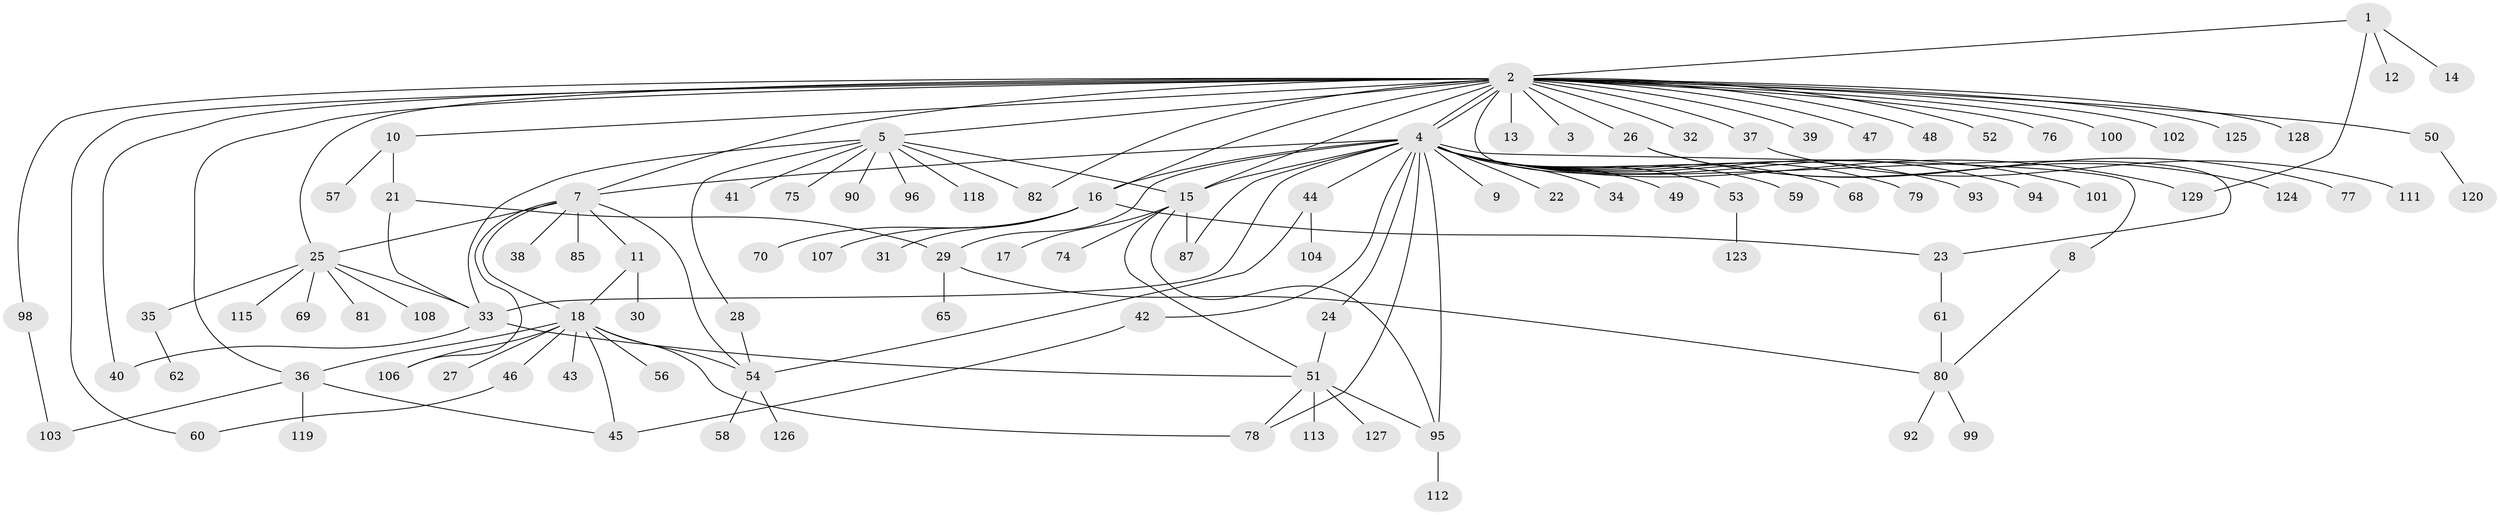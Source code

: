 // Generated by graph-tools (version 1.1) at 2025/52/02/27/25 19:52:00]
// undirected, 103 vertices, 135 edges
graph export_dot {
graph [start="1"]
  node [color=gray90,style=filled];
  1;
  2 [super="+19"];
  3;
  4 [super="+6"];
  5 [super="+66"];
  7 [super="+73"];
  8 [super="+83"];
  9;
  10;
  11;
  12 [super="+20"];
  13;
  14 [super="+63"];
  15 [super="+117"];
  16 [super="+105"];
  17;
  18 [super="+114"];
  21 [super="+122"];
  22;
  23;
  24;
  25 [super="+110"];
  26 [super="+71"];
  27;
  28;
  29 [super="+86"];
  30;
  31;
  32;
  33 [super="+67"];
  34;
  35;
  36 [super="+89"];
  37;
  38;
  39;
  40;
  41;
  42;
  43;
  44 [super="+72"];
  45;
  46;
  47;
  48 [super="+116"];
  49;
  50 [super="+55"];
  51 [super="+64"];
  52;
  53;
  54 [super="+91"];
  56;
  57;
  58;
  59 [super="+84"];
  60;
  61;
  62;
  65;
  68;
  69;
  70;
  74;
  75 [super="+88"];
  76;
  77;
  78 [super="+121"];
  79;
  80 [super="+97"];
  81;
  82;
  85;
  87;
  90;
  92;
  93;
  94;
  95 [super="+109"];
  96;
  98;
  99;
  100;
  101;
  102;
  103;
  104;
  106;
  107;
  108;
  111;
  112;
  113;
  115;
  118;
  119;
  120;
  123;
  124;
  125;
  126;
  127;
  128;
  129;
  1 -- 2;
  1 -- 12;
  1 -- 14;
  1 -- 129;
  2 -- 3;
  2 -- 4 [weight=2];
  2 -- 4;
  2 -- 5;
  2 -- 7;
  2 -- 10;
  2 -- 13;
  2 -- 15 [weight=2];
  2 -- 25;
  2 -- 26;
  2 -- 32;
  2 -- 37;
  2 -- 39;
  2 -- 40;
  2 -- 47;
  2 -- 48 [weight=2];
  2 -- 50;
  2 -- 60;
  2 -- 76;
  2 -- 82;
  2 -- 98;
  2 -- 125;
  2 -- 128;
  2 -- 100;
  2 -- 102;
  2 -- 52;
  2 -- 23;
  2 -- 36;
  2 -- 16;
  4 -- 7;
  4 -- 8;
  4 -- 9;
  4 -- 15;
  4 -- 22;
  4 -- 24;
  4 -- 34;
  4 -- 42;
  4 -- 44;
  4 -- 49;
  4 -- 53;
  4 -- 59;
  4 -- 68;
  4 -- 93;
  4 -- 94;
  4 -- 95;
  4 -- 129;
  4 -- 101;
  4 -- 78 [weight=2];
  4 -- 79;
  4 -- 16;
  4 -- 87;
  4 -- 29;
  4 -- 33;
  5 -- 28;
  5 -- 33;
  5 -- 41;
  5 -- 75;
  5 -- 82;
  5 -- 90;
  5 -- 96;
  5 -- 118;
  5 -- 15;
  7 -- 11;
  7 -- 18;
  7 -- 25;
  7 -- 38;
  7 -- 85;
  7 -- 106;
  7 -- 54;
  8 -- 80;
  10 -- 21;
  10 -- 57;
  11 -- 18;
  11 -- 30;
  15 -- 17;
  15 -- 51;
  15 -- 74;
  15 -- 87;
  15 -- 95;
  16 -- 23;
  16 -- 31;
  16 -- 70;
  16 -- 107;
  18 -- 27;
  18 -- 36;
  18 -- 43;
  18 -- 45;
  18 -- 46;
  18 -- 54;
  18 -- 56;
  18 -- 106;
  18 -- 78;
  21 -- 29;
  21 -- 33;
  23 -- 61;
  24 -- 51;
  25 -- 33;
  25 -- 35;
  25 -- 69;
  25 -- 81;
  25 -- 108;
  25 -- 115;
  26 -- 124;
  26 -- 77;
  28 -- 54;
  29 -- 65;
  29 -- 80;
  33 -- 40;
  33 -- 51;
  35 -- 62;
  36 -- 103;
  36 -- 119;
  36 -- 45;
  37 -- 111;
  42 -- 45;
  44 -- 54;
  44 -- 104;
  46 -- 60;
  50 -- 120;
  51 -- 113;
  51 -- 127;
  51 -- 78;
  51 -- 95;
  53 -- 123;
  54 -- 58;
  54 -- 126;
  61 -- 80;
  80 -- 92;
  80 -- 99;
  95 -- 112;
  98 -- 103;
}
